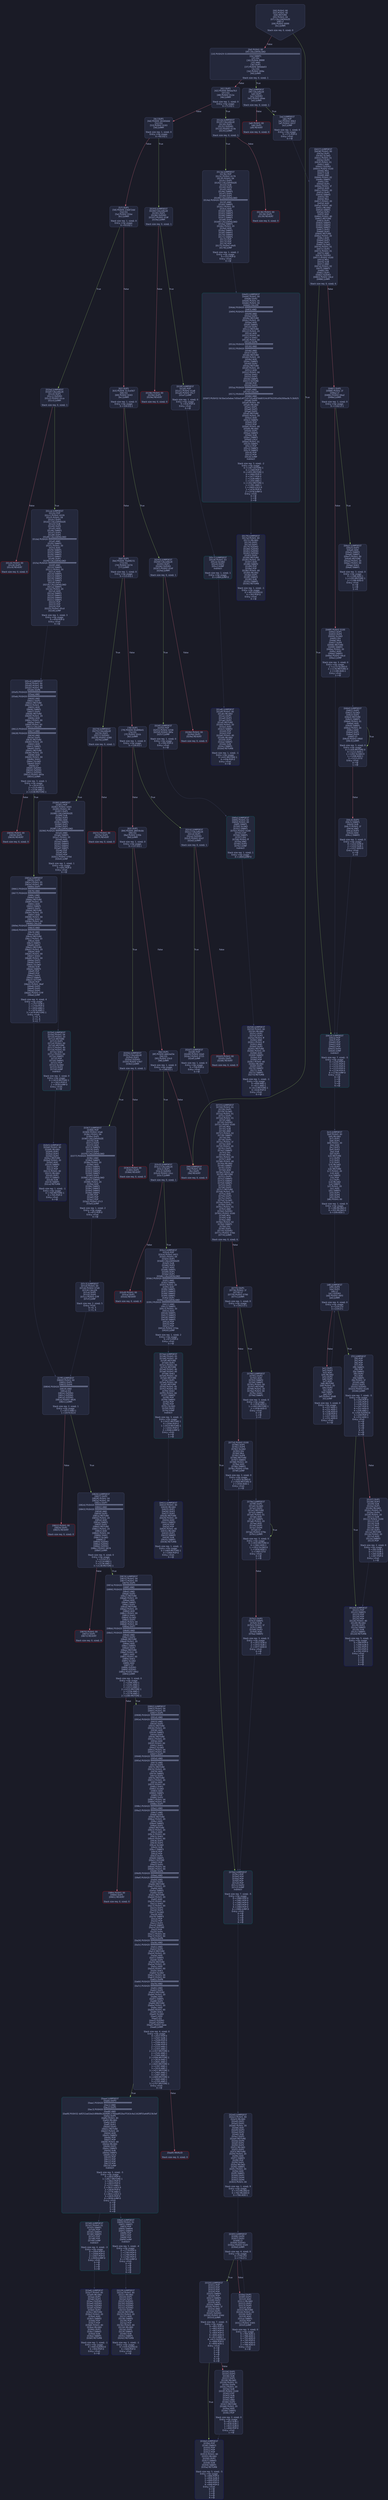digraph G {
    node [shape=box, style="filled, rounded", color="#565f89", fontcolor="#c0caf5", fontname="Helvetica", fillcolor="#24283b"];
    edge [color="#414868", fontcolor="#c0caf5", fontname="Helvetica"];
    bgcolor="#1a1b26";
    0 [ label = "[00] PUSH1 80
[02] PUSH1 40
[04] MSTORE
[05] PUSH1 04
[07] CALLDATASIZE
[08] LT
[09] PUSH2 0099
[0c] JUMPI

Stack size req: 0, sizeΔ: 0
" shape = invhouse]
    1 [ label = "[0d] PUSH1 00
[0f] CALLDATALOAD
[10] PUSH29 0100000000000000000000000000000000000000000000000000000000
[2e] SWAP1
[2f] DIV
[30] PUSH4 ffffffff
[35] AND
[36] DUP1
[37] PUSH4 06fdde03
[3c] EQ
[3d] PUSH2 009e
[40] JUMPI

Stack size req: 0, sizeΔ: 1
"]
    2 [ label = "[41] DUP1
[42] PUSH4 095ea7b3
[47] EQ
[48] PUSH2 012e
[4b] JUMPI

Stack size req: 1, sizeΔ: 0
Entry->Op usage:
	0->71:EQ:1
"]
    3 [ label = "[4c] DUP1
[4d] PUSH4 18160ddd
[52] EQ
[53] PUSH2 0193
[56] JUMPI

Stack size req: 1, sizeΔ: 0
Entry->Op usage:
	0->82:EQ:1
"]
    4 [ label = "[57] DUP1
[58] PUSH4 23b872dd
[5d] EQ
[5e] PUSH2 01be
[61] JUMPI

Stack size req: 1, sizeΔ: 0
Entry->Op usage:
	0->93:EQ:1
"]
    5 [ label = "[62] DUP1
[63] PUSH4 313ce567
[68] EQ
[69] PUSH2 0243
[6c] JUMPI

Stack size req: 1, sizeΔ: 0
Entry->Op usage:
	0->104:EQ:1
"]
    6 [ label = "[6d] DUP1
[6e] PUSH4 70a08231
[73] EQ
[74] PUSH2 0274
[77] JUMPI

Stack size req: 1, sizeΔ: 0
Entry->Op usage:
	0->115:EQ:1
"]
    7 [ label = "[78] DUP1
[79] PUSH4 95d89b41
[7e] EQ
[7f] PUSH2 02cb
[82] JUMPI

Stack size req: 1, sizeΔ: 0
Entry->Op usage:
	0->126:EQ:1
"]
    8 [ label = "[83] DUP1
[84] PUSH4 a9059cbb
[89] EQ
[8a] PUSH2 035b
[8d] JUMPI

Stack size req: 1, sizeΔ: 0
Entry->Op usage:
	0->137:EQ:1
"]
    9 [ label = "[8e] DUP1
[8f] PUSH4 dd62ed3e
[94] EQ
[95] PUSH2 03c0
[98] JUMPI

Stack size req: 1, sizeΔ: 0
Entry->Op usage:
	0->148:EQ:1
"]
    10 [ label = "[99] JUMPDEST
[9a] PUSH1 00
[9c] DUP1
[9d] REVERT

Stack size req: 0, sizeΔ: 0
" color = "red"]
    11 [ label = "[9e] JUMPDEST
[9f] CALLVALUE
[a0] DUP1
[a1] ISZERO
[a2] PUSH2 00aa
[a5] JUMPI

Stack size req: 0, sizeΔ: 1
"]
    12 [ label = "[a6] PUSH1 00
[a8] DUP1
[a9] REVERT

Stack size req: 0, sizeΔ: 0
" color = "red"]
    13 [ label = "[aa] JUMPDEST
[ab] POP
[ac] PUSH2 00b3
[af] PUSH2 0437
[b2] JUMP

Stack size req: 1, sizeΔ: 0
Entry->Op usage:
	0->171:POP:0
Entry->Exit:
	0->😵
"]
    14 [ label = "[b3] JUMPDEST
[b4] PUSH1 40
[b6] MLOAD
[b7] DUP1
[b8] DUP1
[b9] PUSH1 20
[bb] ADD
[bc] DUP3
[bd] DUP2
[be] SUB
[bf] DUP3
[c0] MSTORE
[c1] DUP4
[c2] DUP2
[c3] DUP2
[c4] MLOAD
[c5] DUP2
[c6] MSTORE
[c7] PUSH1 20
[c9] ADD
[ca] SWAP2
[cb] POP
[cc] DUP1
[cd] MLOAD
[ce] SWAP1
[cf] PUSH1 20
[d1] ADD
[d2] SWAP1
[d3] DUP1
[d4] DUP4
[d5] DUP4
[d6] PUSH1 00

Stack size req: 1, sizeΔ: 9
Entry->Op usage:
	0->196:MLOAD:0
	0->205:MLOAD:0
	0->209:ADD:1
"]
    15 [ label = "[d8] JUMPDEST
[d9] DUP4
[da] DUP2
[db] LT
[dc] ISZERO
[dd] PUSH2 00f3
[e0] JUMPI

Stack size req: 4, sizeΔ: 0
Entry->Op usage:
	0->219:LT:0
	3->219:LT:1
"]
    16 [ label = "[e1] DUP1
[e2] DUP3
[e3] ADD
[e4] MLOAD
[e5] DUP2
[e6] DUP5
[e7] ADD
[e8] MSTORE
[e9] PUSH1 20
[eb] DUP2
[ec] ADD
[ed] SWAP1
[ee] POP
[ef] PUSH2 00d8
[f2] JUMP

Stack size req: 3, sizeΔ: 0
Entry->Op usage:
	0->227:ADD:1
	0->231:ADD:1
	0->236:ADD:0
	0->238:POP:0
	1->227:ADD:0
	2->231:ADD:0
Entry->Exit:
	0->😵
"]
    17 [ label = "[f3] JUMPDEST
[f4] POP
[f5] POP
[f6] POP
[f7] POP
[f8] SWAP1
[f9] POP
[fa] SWAP1
[fb] DUP2
[fc] ADD
[fd] SWAP1
[fe] PUSH1 1f
[0100] AND
[0101] DUP1
[0102] ISZERO
[0103] PUSH2 0120
[0106] JUMPI

Stack size req: 7, sizeΔ: -5
Entry->Op usage:
	0->244:POP:0
	1->245:POP:0
	2->246:POP:0
	3->247:POP:0
	4->252:ADD:0
	4->256:AND:1
	4->258:ISZERO:0
	5->249:POP:0
	6->252:ADD:1
Entry->Exit:
	0->😵
	1->😵
	2->😵
	3->😵
	4->0
	5->😵
	6->😵
"]
    18 [ label = "[0107] DUP1
[0108] DUP3
[0109] SUB
[010a] DUP1
[010b] MLOAD
[010c] PUSH1 01
[010e] DUP4
[010f] PUSH1 20
[0111] SUB
[0112] PUSH2 0100
[0115] EXP
[0116] SUB
[0117] NOT
[0118] AND
[0119] DUP2
[011a] MSTORE
[011b] PUSH1 20
[011d] ADD
[011e] SWAP2
[011f] POP

Stack size req: 2, sizeΔ: 0
Entry->Op usage:
	0->265:SUB:1
	0->273:SUB:1
	1->265:SUB:0
	1->287:POP:0
Entry->Exit:
	1->😵
"]
    19 [ label = "[0120] JUMPDEST
[0121] POP
[0122] SWAP3
[0123] POP
[0124] POP
[0125] POP
[0126] PUSH1 40
[0128] MLOAD
[0129] DUP1
[012a] SWAP2
[012b] SUB
[012c] SWAP1
[012d] RETURN

Stack size req: 5, sizeΔ: -5
Entry->Op usage:
	0->289:POP:0
	1->299:SUB:0
	2->292:POP:0
	3->293:POP:0
	4->291:POP:0
Entry->Exit:
	0->😵
	1->😵
	2->😵
	3->😵
	4->😵
" color = "darkblue"]
    20 [ label = "[012e] JUMPDEST
[012f] CALLVALUE
[0130] DUP1
[0131] ISZERO
[0132] PUSH2 013a
[0135] JUMPI

Stack size req: 0, sizeΔ: 1
"]
    21 [ label = "[0136] PUSH1 00
[0138] DUP1
[0139] REVERT

Stack size req: 0, sizeΔ: 0
" color = "red"]
    22 [ label = "[013a] JUMPDEST
[013b] POP
[013c] PUSH2 0179
[013f] PUSH1 04
[0141] DUP1
[0142] CALLDATASIZE
[0143] SUB
[0144] DUP2
[0145] ADD
[0146] SWAP1
[0147] DUP1
[0148] DUP1
[0149] CALLDATALOAD
[014a] PUSH20 ffffffffffffffffffffffffffffffffffffffff
[015f] AND
[0160] SWAP1
[0161] PUSH1 20
[0163] ADD
[0164] SWAP1
[0165] SWAP3
[0166] SWAP2
[0167] SWAP1
[0168] DUP1
[0169] CALLDATALOAD
[016a] SWAP1
[016b] PUSH1 20
[016d] ADD
[016e] SWAP1
[016f] SWAP3
[0170] SWAP2
[0171] SWAP1
[0172] POP
[0173] POP
[0174] POP
[0175] PUSH2 04d5
[0178] JUMP

Stack size req: 1, sizeΔ: 2
Entry->Op usage:
	0->315:POP:0
Entry->Exit:
	0->😵
"]
    23 [ label = "[0179] JUMPDEST
[017a] PUSH1 40
[017c] MLOAD
[017d] DUP1
[017e] DUP3
[017f] ISZERO
[0180] ISZERO
[0181] ISZERO
[0182] ISZERO
[0183] DUP2
[0184] MSTORE
[0185] PUSH1 20
[0187] ADD
[0188] SWAP2
[0189] POP
[018a] POP
[018b] PUSH1 40
[018d] MLOAD
[018e] DUP1
[018f] SWAP2
[0190] SUB
[0191] SWAP1
[0192] RETURN

Stack size req: 1, sizeΔ: -1
Entry->Op usage:
	0->383:ISZERO:0
	0->393:POP:0
Entry->Exit:
	0->😵
" color = "darkblue"]
    24 [ label = "[0193] JUMPDEST
[0194] CALLVALUE
[0195] DUP1
[0196] ISZERO
[0197] PUSH2 019f
[019a] JUMPI

Stack size req: 0, sizeΔ: 1
"]
    25 [ label = "[019b] PUSH1 00
[019d] DUP1
[019e] REVERT

Stack size req: 0, sizeΔ: 0
" color = "red"]
    26 [ label = "[019f] JUMPDEST
[01a0] POP
[01a1] PUSH2 01a8
[01a4] PUSH2 05c7
[01a7] JUMP

Stack size req: 1, sizeΔ: 0
Entry->Op usage:
	0->416:POP:0
Entry->Exit:
	0->😵
"]
    27 [ label = "[01a8] JUMPDEST
[01a9] PUSH1 40
[01ab] MLOAD
[01ac] DUP1
[01ad] DUP3
[01ae] DUP2
[01af] MSTORE
[01b0] PUSH1 20
[01b2] ADD
[01b3] SWAP2
[01b4] POP
[01b5] POP
[01b6] PUSH1 40
[01b8] MLOAD
[01b9] DUP1
[01ba] SWAP2
[01bb] SUB
[01bc] SWAP1
[01bd] RETURN

Stack size req: 1, sizeΔ: -1
Entry->Op usage:
	0->431:MSTORE:1
	0->436:POP:0
Entry->Exit:
	0->😵
" color = "darkblue"]
    28 [ label = "[01be] JUMPDEST
[01bf] CALLVALUE
[01c0] DUP1
[01c1] ISZERO
[01c2] PUSH2 01ca
[01c5] JUMPI

Stack size req: 0, sizeΔ: 1
"]
    29 [ label = "[01c6] PUSH1 00
[01c8] DUP1
[01c9] REVERT

Stack size req: 0, sizeΔ: 0
" color = "red"]
    30 [ label = "[01ca] JUMPDEST
[01cb] POP
[01cc] PUSH2 0229
[01cf] PUSH1 04
[01d1] DUP1
[01d2] CALLDATASIZE
[01d3] SUB
[01d4] DUP2
[01d5] ADD
[01d6] SWAP1
[01d7] DUP1
[01d8] DUP1
[01d9] CALLDATALOAD
[01da] PUSH20 ffffffffffffffffffffffffffffffffffffffff
[01ef] AND
[01f0] SWAP1
[01f1] PUSH1 20
[01f3] ADD
[01f4] SWAP1
[01f5] SWAP3
[01f6] SWAP2
[01f7] SWAP1
[01f8] DUP1
[01f9] CALLDATALOAD
[01fa] PUSH20 ffffffffffffffffffffffffffffffffffffffff
[020f] AND
[0210] SWAP1
[0211] PUSH1 20
[0213] ADD
[0214] SWAP1
[0215] SWAP3
[0216] SWAP2
[0217] SWAP1
[0218] DUP1
[0219] CALLDATALOAD
[021a] SWAP1
[021b] PUSH1 20
[021d] ADD
[021e] SWAP1
[021f] SWAP3
[0220] SWAP2
[0221] SWAP1
[0222] POP
[0223] POP
[0224] POP
[0225] PUSH2 05cd
[0228] JUMP

Stack size req: 1, sizeΔ: 3
Entry->Op usage:
	0->459:POP:0
Entry->Exit:
	0->😵
"]
    31 [ label = "[0229] JUMPDEST
[022a] PUSH1 40
[022c] MLOAD
[022d] DUP1
[022e] DUP3
[022f] ISZERO
[0230] ISZERO
[0231] ISZERO
[0232] ISZERO
[0233] DUP2
[0234] MSTORE
[0235] PUSH1 20
[0237] ADD
[0238] SWAP2
[0239] POP
[023a] POP
[023b] PUSH1 40
[023d] MLOAD
[023e] DUP1
[023f] SWAP2
[0240] SUB
[0241] SWAP1
[0242] RETURN

Stack size req: 1, sizeΔ: -1
Entry->Op usage:
	0->559:ISZERO:0
	0->569:POP:0
Entry->Exit:
	0->😵
" color = "darkblue"]
    32 [ label = "[0243] JUMPDEST
[0244] CALLVALUE
[0245] DUP1
[0246] ISZERO
[0247] PUSH2 024f
[024a] JUMPI

Stack size req: 0, sizeΔ: 1
"]
    33 [ label = "[024b] PUSH1 00
[024d] DUP1
[024e] REVERT

Stack size req: 0, sizeΔ: 0
" color = "red"]
    34 [ label = "[024f] JUMPDEST
[0250] POP
[0251] PUSH2 0258
[0254] PUSH2 06fa
[0257] JUMP

Stack size req: 1, sizeΔ: 0
Entry->Op usage:
	0->592:POP:0
Entry->Exit:
	0->😵
"]
    35 [ label = "[0258] JUMPDEST
[0259] PUSH1 40
[025b] MLOAD
[025c] DUP1
[025d] DUP3
[025e] PUSH1 ff
[0260] AND
[0261] PUSH1 ff
[0263] AND
[0264] DUP2
[0265] MSTORE
[0266] PUSH1 20
[0268] ADD
[0269] SWAP2
[026a] POP
[026b] POP
[026c] PUSH1 40
[026e] MLOAD
[026f] DUP1
[0270] SWAP2
[0271] SUB
[0272] SWAP1
[0273] RETURN

Stack size req: 1, sizeΔ: -1
Entry->Op usage:
	0->608:AND:1
	0->611:AND:1
	0->613:MSTORE:1
	0->618:POP:0
Entry->Exit:
	0->😵
" color = "darkblue"]
    36 [ label = "[0274] JUMPDEST
[0275] CALLVALUE
[0276] DUP1
[0277] ISZERO
[0278] PUSH2 0280
[027b] JUMPI

Stack size req: 0, sizeΔ: 1
"]
    37 [ label = "[027c] PUSH1 00
[027e] DUP1
[027f] REVERT

Stack size req: 0, sizeΔ: 0
" color = "red"]
    38 [ label = "[0280] JUMPDEST
[0281] POP
[0282] PUSH2 02b5
[0285] PUSH1 04
[0287] DUP1
[0288] CALLDATASIZE
[0289] SUB
[028a] DUP2
[028b] ADD
[028c] SWAP1
[028d] DUP1
[028e] DUP1
[028f] CALLDATALOAD
[0290] PUSH20 ffffffffffffffffffffffffffffffffffffffff
[02a5] AND
[02a6] SWAP1
[02a7] PUSH1 20
[02a9] ADD
[02aa] SWAP1
[02ab] SWAP3
[02ac] SWAP2
[02ad] SWAP1
[02ae] POP
[02af] POP
[02b0] POP
[02b1] PUSH2 070d
[02b4] JUMP

Stack size req: 1, sizeΔ: 1
Entry->Op usage:
	0->641:POP:0
Entry->Exit:
	0->😵
"]
    39 [ label = "[02b5] JUMPDEST
[02b6] PUSH1 40
[02b8] MLOAD
[02b9] DUP1
[02ba] DUP3
[02bb] DUP2
[02bc] MSTORE
[02bd] PUSH1 20
[02bf] ADD
[02c0] SWAP2
[02c1] POP
[02c2] POP
[02c3] PUSH1 40
[02c5] MLOAD
[02c6] DUP1
[02c7] SWAP2
[02c8] SUB
[02c9] SWAP1
[02ca] RETURN

Stack size req: 1, sizeΔ: -1
Entry->Op usage:
	0->700:MSTORE:1
	0->705:POP:0
Entry->Exit:
	0->😵
" color = "darkblue"]
    40 [ label = "[02cb] JUMPDEST
[02cc] CALLVALUE
[02cd] DUP1
[02ce] ISZERO
[02cf] PUSH2 02d7
[02d2] JUMPI

Stack size req: 0, sizeΔ: 1
"]
    41 [ label = "[02d3] PUSH1 00
[02d5] DUP1
[02d6] REVERT

Stack size req: 0, sizeΔ: 0
" color = "red"]
    42 [ label = "[02d7] JUMPDEST
[02d8] POP
[02d9] PUSH2 02e0
[02dc] PUSH2 0725
[02df] JUMP

Stack size req: 1, sizeΔ: 0
Entry->Op usage:
	0->728:POP:0
Entry->Exit:
	0->😵
"]
    43 [ label = "[02e0] JUMPDEST
[02e1] PUSH1 40
[02e3] MLOAD
[02e4] DUP1
[02e5] DUP1
[02e6] PUSH1 20
[02e8] ADD
[02e9] DUP3
[02ea] DUP2
[02eb] SUB
[02ec] DUP3
[02ed] MSTORE
[02ee] DUP4
[02ef] DUP2
[02f0] DUP2
[02f1] MLOAD
[02f2] DUP2
[02f3] MSTORE
[02f4] PUSH1 20
[02f6] ADD
[02f7] SWAP2
[02f8] POP
[02f9] DUP1
[02fa] MLOAD
[02fb] SWAP1
[02fc] PUSH1 20
[02fe] ADD
[02ff] SWAP1
[0300] DUP1
[0301] DUP4
[0302] DUP4
[0303] PUSH1 00

Stack size req: 1, sizeΔ: 9
Entry->Op usage:
	0->753:MLOAD:0
	0->762:MLOAD:0
	0->766:ADD:1
"]
    44 [ label = "[0305] JUMPDEST
[0306] DUP4
[0307] DUP2
[0308] LT
[0309] ISZERO
[030a] PUSH2 0320
[030d] JUMPI

Stack size req: 4, sizeΔ: 0
Entry->Op usage:
	0->776:LT:0
	3->776:LT:1
"]
    45 [ label = "[030e] DUP1
[030f] DUP3
[0310] ADD
[0311] MLOAD
[0312] DUP2
[0313] DUP5
[0314] ADD
[0315] MSTORE
[0316] PUSH1 20
[0318] DUP2
[0319] ADD
[031a] SWAP1
[031b] POP
[031c] PUSH2 0305
[031f] JUMP

Stack size req: 3, sizeΔ: 0
Entry->Op usage:
	0->784:ADD:1
	0->788:ADD:1
	0->793:ADD:0
	0->795:POP:0
	1->784:ADD:0
	2->788:ADD:0
Entry->Exit:
	0->😵
"]
    46 [ label = "[0320] JUMPDEST
[0321] POP
[0322] POP
[0323] POP
[0324] POP
[0325] SWAP1
[0326] POP
[0327] SWAP1
[0328] DUP2
[0329] ADD
[032a] SWAP1
[032b] PUSH1 1f
[032d] AND
[032e] DUP1
[032f] ISZERO
[0330] PUSH2 034d
[0333] JUMPI

Stack size req: 7, sizeΔ: -5
Entry->Op usage:
	0->801:POP:0
	1->802:POP:0
	2->803:POP:0
	3->804:POP:0
	4->809:ADD:0
	4->813:AND:1
	4->815:ISZERO:0
	5->806:POP:0
	6->809:ADD:1
Entry->Exit:
	0->😵
	1->😵
	2->😵
	3->😵
	4->0
	5->😵
	6->😵
"]
    47 [ label = "[0334] DUP1
[0335] DUP3
[0336] SUB
[0337] DUP1
[0338] MLOAD
[0339] PUSH1 01
[033b] DUP4
[033c] PUSH1 20
[033e] SUB
[033f] PUSH2 0100
[0342] EXP
[0343] SUB
[0344] NOT
[0345] AND
[0346] DUP2
[0347] MSTORE
[0348] PUSH1 20
[034a] ADD
[034b] SWAP2
[034c] POP

Stack size req: 2, sizeΔ: 0
Entry->Op usage:
	0->822:SUB:1
	0->830:SUB:1
	1->822:SUB:0
	1->844:POP:0
Entry->Exit:
	1->😵
"]
    48 [ label = "[034d] JUMPDEST
[034e] POP
[034f] SWAP3
[0350] POP
[0351] POP
[0352] POP
[0353] PUSH1 40
[0355] MLOAD
[0356] DUP1
[0357] SWAP2
[0358] SUB
[0359] SWAP1
[035a] RETURN

Stack size req: 5, sizeΔ: -5
Entry->Op usage:
	0->846:POP:0
	1->856:SUB:0
	2->849:POP:0
	3->850:POP:0
	4->848:POP:0
Entry->Exit:
	0->😵
	1->😵
	2->😵
	3->😵
	4->😵
" color = "darkblue"]
    49 [ label = "[035b] JUMPDEST
[035c] CALLVALUE
[035d] DUP1
[035e] ISZERO
[035f] PUSH2 0367
[0362] JUMPI

Stack size req: 0, sizeΔ: 1
"]
    50 [ label = "[0363] PUSH1 00
[0365] DUP1
[0366] REVERT

Stack size req: 0, sizeΔ: 0
" color = "red"]
    51 [ label = "[0367] JUMPDEST
[0368] POP
[0369] PUSH2 03a6
[036c] PUSH1 04
[036e] DUP1
[036f] CALLDATASIZE
[0370] SUB
[0371] DUP2
[0372] ADD
[0373] SWAP1
[0374] DUP1
[0375] DUP1
[0376] CALLDATALOAD
[0377] PUSH20 ffffffffffffffffffffffffffffffffffffffff
[038c] AND
[038d] SWAP1
[038e] PUSH1 20
[0390] ADD
[0391] SWAP1
[0392] SWAP3
[0393] SWAP2
[0394] SWAP1
[0395] DUP1
[0396] CALLDATALOAD
[0397] SWAP1
[0398] PUSH1 20
[039a] ADD
[039b] SWAP1
[039c] SWAP3
[039d] SWAP2
[039e] SWAP1
[039f] POP
[03a0] POP
[03a1] POP
[03a2] PUSH2 07c3
[03a5] JUMP

Stack size req: 1, sizeΔ: 2
Entry->Op usage:
	0->872:POP:0
Entry->Exit:
	0->😵
"]
    52 [ label = "[03a6] JUMPDEST
[03a7] PUSH1 40
[03a9] MLOAD
[03aa] DUP1
[03ab] DUP3
[03ac] ISZERO
[03ad] ISZERO
[03ae] ISZERO
[03af] ISZERO
[03b0] DUP2
[03b1] MSTORE
[03b2] PUSH1 20
[03b4] ADD
[03b5] SWAP2
[03b6] POP
[03b7] POP
[03b8] PUSH1 40
[03ba] MLOAD
[03bb] DUP1
[03bc] SWAP2
[03bd] SUB
[03be] SWAP1
[03bf] RETURN

Stack size req: 1, sizeΔ: -1
Entry->Op usage:
	0->940:ISZERO:0
	0->950:POP:0
Entry->Exit:
	0->😵
" color = "darkblue"]
    53 [ label = "[03c0] JUMPDEST
[03c1] CALLVALUE
[03c2] DUP1
[03c3] ISZERO
[03c4] PUSH2 03cc
[03c7] JUMPI

Stack size req: 0, sizeΔ: 1
"]
    54 [ label = "[03c8] PUSH1 00
[03ca] DUP1
[03cb] REVERT

Stack size req: 0, sizeΔ: 0
" color = "red"]
    55 [ label = "[03cc] JUMPDEST
[03cd] POP
[03ce] PUSH2 0421
[03d1] PUSH1 04
[03d3] DUP1
[03d4] CALLDATASIZE
[03d5] SUB
[03d6] DUP2
[03d7] ADD
[03d8] SWAP1
[03d9] DUP1
[03da] DUP1
[03db] CALLDATALOAD
[03dc] PUSH20 ffffffffffffffffffffffffffffffffffffffff
[03f1] AND
[03f2] SWAP1
[03f3] PUSH1 20
[03f5] ADD
[03f6] SWAP1
[03f7] SWAP3
[03f8] SWAP2
[03f9] SWAP1
[03fa] DUP1
[03fb] CALLDATALOAD
[03fc] PUSH20 ffffffffffffffffffffffffffffffffffffffff
[0411] AND
[0412] SWAP1
[0413] PUSH1 20
[0415] ADD
[0416] SWAP1
[0417] SWAP3
[0418] SWAP2
[0419] SWAP1
[041a] POP
[041b] POP
[041c] POP
[041d] PUSH2 07da
[0420] JUMP

Stack size req: 1, sizeΔ: 2
Entry->Op usage:
	0->973:POP:0
Entry->Exit:
	0->😵
"]
    56 [ label = "[0421] JUMPDEST
[0422] PUSH1 40
[0424] MLOAD
[0425] DUP1
[0426] DUP3
[0427] DUP2
[0428] MSTORE
[0429] PUSH1 20
[042b] ADD
[042c] SWAP2
[042d] POP
[042e] POP
[042f] PUSH1 40
[0431] MLOAD
[0432] DUP1
[0433] SWAP2
[0434] SUB
[0435] SWAP1
[0436] RETURN

Stack size req: 1, sizeΔ: -1
Entry->Op usage:
	0->1064:MSTORE:1
	0->1069:POP:0
Entry->Exit:
	0->😵
" color = "darkblue"]
    57 [ label = "[0437] JUMPDEST
[0438] PUSH1 00
[043a] DUP1
[043b] SLOAD
[043c] PUSH1 01
[043e] DUP2
[043f] PUSH1 01
[0441] AND
[0442] ISZERO
[0443] PUSH2 0100
[0446] MUL
[0447] SUB
[0448] AND
[0449] PUSH1 02
[044b] SWAP1
[044c] DIV
[044d] DUP1
[044e] PUSH1 1f
[0450] ADD
[0451] PUSH1 20
[0453] DUP1
[0454] SWAP2
[0455] DIV
[0456] MUL
[0457] PUSH1 20
[0459] ADD
[045a] PUSH1 40
[045c] MLOAD
[045d] SWAP1
[045e] DUP2
[045f] ADD
[0460] PUSH1 40
[0462] MSTORE
[0463] DUP1
[0464] SWAP3
[0465] SWAP2
[0466] SWAP1
[0467] DUP2
[0468] DUP2
[0469] MSTORE
[046a] PUSH1 20
[046c] ADD
[046d] DUP3
[046e] DUP1
[046f] SLOAD
[0470] PUSH1 01
[0472] DUP2
[0473] PUSH1 01
[0475] AND
[0476] ISZERO
[0477] PUSH2 0100
[047a] MUL
[047b] SUB
[047c] AND
[047d] PUSH1 02
[047f] SWAP1
[0480] DIV
[0481] DUP1
[0482] ISZERO
[0483] PUSH2 04cd
[0486] JUMPI

Stack size req: 0, sizeΔ: 6
"]
    58 [ label = "[0487] DUP1
[0488] PUSH1 1f
[048a] LT
[048b] PUSH2 04a2
[048e] JUMPI

Stack size req: 1, sizeΔ: 0
Entry->Op usage:
	0->1162:LT:1
"]
    59 [ label = "[048f] PUSH2 0100
[0492] DUP1
[0493] DUP4
[0494] SLOAD
[0495] DIV
[0496] MUL
[0497] DUP4
[0498] MSTORE
[0499] SWAP2
[049a] PUSH1 20
[049c] ADD
[049d] SWAP2
[049e] PUSH2 04cd
[04a1] JUMP

Stack size req: 3, sizeΔ: 0
Entry->Op usage:
	1->1172:SLOAD:0
	2->1176:MSTORE:0
	2->1180:ADD:1
Entry->Exit:
	2->😵
"]
    60 [ label = "[04a2] JUMPDEST
[04a3] DUP3
[04a4] ADD
[04a5] SWAP2
[04a6] SWAP1
[04a7] PUSH1 00
[04a9] MSTORE
[04aa] PUSH1 20
[04ac] PUSH1 00
[04ae] SHA3
[04af] SWAP1

Stack size req: 3, sizeΔ: 0
Entry->Op usage:
	0->1188:ADD:1
	1->1193:MSTORE:1
	2->1188:ADD:0
Entry->Exit:
	0->😵
	1->😵
	2->0
"]
    61 [ label = "[04b0] JUMPDEST
[04b1] DUP2
[04b2] SLOAD
[04b3] DUP2
[04b4] MSTORE
[04b5] SWAP1
[04b6] PUSH1 01
[04b8] ADD
[04b9] SWAP1
[04ba] PUSH1 20
[04bc] ADD
[04bd] DUP1
[04be] DUP4
[04bf] GT
[04c0] PUSH2 04b0
[04c3] JUMPI

Stack size req: 3, sizeΔ: 0
Entry->Op usage:
	0->1204:MSTORE:0
	0->1212:ADD:1
	1->1202:SLOAD:0
	1->1208:ADD:1
	2->1215:GT:0
Entry->Exit:
	0->😵
	1->😵
"]
    62 [ label = "[04c4] DUP3
[04c5] SWAP1
[04c6] SUB
[04c7] PUSH1 1f
[04c9] AND
[04ca] DUP3
[04cb] ADD
[04cc] SWAP2

Stack size req: 3, sizeΔ: 0
Entry->Op usage:
	0->1222:SUB:0
	2->1222:SUB:1
	2->1227:ADD:0
Entry->Exit:
	0->😵
	2->0
"]
    63 [ label = "[04cd] JUMPDEST
[04ce] POP
[04cf] POP
[04d0] POP
[04d1] POP
[04d2] POP
[04d3] DUP2
[04d4] JUMP
Indirect!

Stack size req: 7, sizeΔ: -5
Entry->Op usage:
	0->1230:POP:0
	1->1231:POP:0
	2->1232:POP:0
	3->1233:POP:0
	4->1234:POP:0
	6->1236:JUMP:0
Entry->Exit:
	0->😵
	1->😵
	2->😵
	3->😵
	4->😵
" color = "teal"]
    64 [ label = "[04d5] JUMPDEST
[04d6] PUSH1 00
[04d8] DUP2
[04d9] PUSH1 05
[04db] PUSH1 00
[04dd] CALLER
[04de] PUSH20 ffffffffffffffffffffffffffffffffffffffff
[04f3] AND
[04f4] PUSH20 ffffffffffffffffffffffffffffffffffffffff
[0509] AND
[050a] DUP2
[050b] MSTORE
[050c] PUSH1 20
[050e] ADD
[050f] SWAP1
[0510] DUP2
[0511] MSTORE
[0512] PUSH1 20
[0514] ADD
[0515] PUSH1 00
[0517] SHA3
[0518] PUSH1 00
[051a] DUP6
[051b] PUSH20 ffffffffffffffffffffffffffffffffffffffff
[0530] AND
[0531] PUSH20 ffffffffffffffffffffffffffffffffffffffff
[0546] AND
[0547] DUP2
[0548] MSTORE
[0549] PUSH1 20
[054b] ADD
[054c] SWAP1
[054d] DUP2
[054e] MSTORE
[054f] PUSH1 20
[0551] ADD
[0552] PUSH1 00
[0554] SHA3
[0555] DUP2
[0556] SWAP1
[0557] SSTORE
[0558] POP
[0559] DUP3
[055a] PUSH20 ffffffffffffffffffffffffffffffffffffffff
[056f] AND
[0570] CALLER
[0571] PUSH20 ffffffffffffffffffffffffffffffffffffffff
[0586] AND
[0587] PUSH32 8c5be1e5ebec7d5bd14f71427d1e84f3dd0314c0f7b2291e5b200ac8c7c3b925
[05a8] DUP5
[05a9] PUSH1 40
[05ab] MLOAD
[05ac] DUP1
[05ad] DUP3
[05ae] DUP2
[05af] MSTORE
[05b0] PUSH1 20
[05b2] ADD
[05b3] SWAP2
[05b4] POP
[05b5] POP
[05b6] PUSH1 40
[05b8] MLOAD
[05b9] DUP1
[05ba] SWAP2
[05bb] SUB
[05bc] SWAP1
[05bd] LOG3
[05be] PUSH1 01
[05c0] SWAP1
[05c1] POP
[05c2] SWAP3
[05c3] SWAP2
[05c4] POP
[05c5] POP
[05c6] JUMP
Indirect!

Stack size req: 3, sizeΔ: -2
Entry->Op usage:
	0->1367:SSTORE:1
	0->1368:POP:0
	0->1455:MSTORE:1
	0->1460:POP:0
	0->1477:POP:0
	1->1328:AND:1
	1->1350:AND:1
	1->1352:MSTORE:1
	1->1391:AND:1
	1->1469:LOG3:4
	1->1476:POP:0
	2->1478:JUMP:0
Entry->Exit:
	0->😵
	1->😵
	2->😵
" color = "teal"]
    65 [ label = "[05c7] JUMPDEST
[05c8] PUSH1 03
[05ca] SLOAD
[05cb] DUP2
[05cc] JUMP
Indirect!

Stack size req: 1, sizeΔ: 1
Entry->Op usage:
	0->1484:JUMP:0
" color = "teal"]
    66 [ label = "[05cd] JUMPDEST
[05ce] PUSH1 00
[05d0] PUSH1 05
[05d2] PUSH1 00
[05d4] DUP6
[05d5] PUSH20 ffffffffffffffffffffffffffffffffffffffff
[05ea] AND
[05eb] PUSH20 ffffffffffffffffffffffffffffffffffffffff
[0600] AND
[0601] DUP2
[0602] MSTORE
[0603] PUSH1 20
[0605] ADD
[0606] SWAP1
[0607] DUP2
[0608] MSTORE
[0609] PUSH1 20
[060b] ADD
[060c] PUSH1 00
[060e] SHA3
[060f] PUSH1 00
[0611] CALLER
[0612] PUSH20 ffffffffffffffffffffffffffffffffffffffff
[0627] AND
[0628] PUSH20 ffffffffffffffffffffffffffffffffffffffff
[063d] AND
[063e] DUP2
[063f] MSTORE
[0640] PUSH1 20
[0642] ADD
[0643] SWAP1
[0644] DUP2
[0645] MSTORE
[0646] PUSH1 20
[0648] ADD
[0649] PUSH1 00
[064b] SHA3
[064c] SLOAD
[064d] DUP3
[064e] GT
[064f] ISZERO
[0650] ISZERO
[0651] ISZERO
[0652] PUSH2 065a
[0655] JUMPI

Stack size req: 3, sizeΔ: 1
Entry->Op usage:
	0->1614:GT:0
	2->1514:AND:1
	2->1536:AND:1
	2->1538:MSTORE:1
"]
    67 [ label = "[0656] PUSH1 00
[0658] DUP1
[0659] REVERT

Stack size req: 0, sizeΔ: 0
" color = "red"]
    68 [ label = "[065a] JUMPDEST
[065b] DUP2
[065c] PUSH1 05
[065e] PUSH1 00
[0660] DUP7
[0661] PUSH20 ffffffffffffffffffffffffffffffffffffffff
[0676] AND
[0677] PUSH20 ffffffffffffffffffffffffffffffffffffffff
[068c] AND
[068d] DUP2
[068e] MSTORE
[068f] PUSH1 20
[0691] ADD
[0692] SWAP1
[0693] DUP2
[0694] MSTORE
[0695] PUSH1 20
[0697] ADD
[0698] PUSH1 00
[069a] SHA3
[069b] PUSH1 00
[069d] CALLER
[069e] PUSH20 ffffffffffffffffffffffffffffffffffffffff
[06b3] AND
[06b4] PUSH20 ffffffffffffffffffffffffffffffffffffffff
[06c9] AND
[06ca] DUP2
[06cb] MSTORE
[06cc] PUSH1 20
[06ce] ADD
[06cf] SWAP1
[06d0] DUP2
[06d1] MSTORE
[06d2] PUSH1 20
[06d4] ADD
[06d5] PUSH1 00
[06d7] SHA3
[06d8] PUSH1 00
[06da] DUP3
[06db] DUP3
[06dc] SLOAD
[06dd] SUB
[06de] SWAP3
[06df] POP
[06e0] POP
[06e1] DUP2
[06e2] SWAP1
[06e3] SSTORE
[06e4] POP
[06e5] PUSH2 06ef
[06e8] DUP5
[06e9] DUP5
[06ea] DUP5
[06eb] PUSH2 07ff
[06ee] JUMP

Stack size req: 4, sizeΔ: 4
Entry->Op usage:
	1->1757:SUB:1
	1->1759:POP:0
	3->1654:AND:1
	3->1676:AND:1
	3->1678:MSTORE:1
Entry->Exit:
	1->0, 5
	2->1, 6
	3->2, 7
"]
    69 [ label = "[06ef] JUMPDEST
[06f0] PUSH1 01
[06f2] SWAP1
[06f3] POP
[06f4] SWAP4
[06f5] SWAP3
[06f6] POP
[06f7] POP
[06f8] POP
[06f9] JUMP
Indirect!

Stack size req: 5, sizeΔ: -4
Entry->Op usage:
	0->1779:POP:0
	1->1783:POP:0
	2->1784:POP:0
	3->1782:POP:0
	4->1785:JUMP:0
Entry->Exit:
	0->😵
	1->😵
	2->😵
	3->😵
	4->😵
" color = "teal"]
    70 [ label = "[06fa] JUMPDEST
[06fb] PUSH1 02
[06fd] PUSH1 00
[06ff] SWAP1
[0700] SLOAD
[0701] SWAP1
[0702] PUSH2 0100
[0705] EXP
[0706] SWAP1
[0707] DIV
[0708] PUSH1 ff
[070a] AND
[070b] DUP2
[070c] JUMP
Indirect!

Stack size req: 1, sizeΔ: 1
Entry->Op usage:
	0->1804:JUMP:0
" color = "teal"]
    71 [ label = "[070d] JUMPDEST
[070e] PUSH1 04
[0710] PUSH1 20
[0712] MSTORE
[0713] DUP1
[0714] PUSH1 00
[0716] MSTORE
[0717] PUSH1 40
[0719] PUSH1 00
[071b] SHA3
[071c] PUSH1 00
[071e] SWAP2
[071f] POP
[0720] SWAP1
[0721] POP
[0722] SLOAD
[0723] DUP2
[0724] JUMP
Indirect!

Stack size req: 2, sizeΔ: 0
Entry->Op usage:
	0->1814:MSTORE:1
	0->1823:POP:0
	1->1828:JUMP:0
Entry->Exit:
	0->😵
" color = "teal"]
    72 [ label = "[0725] JUMPDEST
[0726] PUSH1 01
[0728] DUP1
[0729] SLOAD
[072a] PUSH1 01
[072c] DUP2
[072d] PUSH1 01
[072f] AND
[0730] ISZERO
[0731] PUSH2 0100
[0734] MUL
[0735] SUB
[0736] AND
[0737] PUSH1 02
[0739] SWAP1
[073a] DIV
[073b] DUP1
[073c] PUSH1 1f
[073e] ADD
[073f] PUSH1 20
[0741] DUP1
[0742] SWAP2
[0743] DIV
[0744] MUL
[0745] PUSH1 20
[0747] ADD
[0748] PUSH1 40
[074a] MLOAD
[074b] SWAP1
[074c] DUP2
[074d] ADD
[074e] PUSH1 40
[0750] MSTORE
[0751] DUP1
[0752] SWAP3
[0753] SWAP2
[0754] SWAP1
[0755] DUP2
[0756] DUP2
[0757] MSTORE
[0758] PUSH1 20
[075a] ADD
[075b] DUP3
[075c] DUP1
[075d] SLOAD
[075e] PUSH1 01
[0760] DUP2
[0761] PUSH1 01
[0763] AND
[0764] ISZERO
[0765] PUSH2 0100
[0768] MUL
[0769] SUB
[076a] AND
[076b] PUSH1 02
[076d] SWAP1
[076e] DIV
[076f] DUP1
[0770] ISZERO
[0771] PUSH2 07bb
[0774] JUMPI

Stack size req: 0, sizeΔ: 6
"]
    73 [ label = "[0775] DUP1
[0776] PUSH1 1f
[0778] LT
[0779] PUSH2 0790
[077c] JUMPI

Stack size req: 1, sizeΔ: 0
Entry->Op usage:
	0->1912:LT:1
"]
    74 [ label = "[077d] PUSH2 0100
[0780] DUP1
[0781] DUP4
[0782] SLOAD
[0783] DIV
[0784] MUL
[0785] DUP4
[0786] MSTORE
[0787] SWAP2
[0788] PUSH1 20
[078a] ADD
[078b] SWAP2
[078c] PUSH2 07bb
[078f] JUMP

Stack size req: 3, sizeΔ: 0
Entry->Op usage:
	1->1922:SLOAD:0
	2->1926:MSTORE:0
	2->1930:ADD:1
Entry->Exit:
	2->😵
"]
    75 [ label = "[0790] JUMPDEST
[0791] DUP3
[0792] ADD
[0793] SWAP2
[0794] SWAP1
[0795] PUSH1 00
[0797] MSTORE
[0798] PUSH1 20
[079a] PUSH1 00
[079c] SHA3
[079d] SWAP1

Stack size req: 3, sizeΔ: 0
Entry->Op usage:
	0->1938:ADD:1
	1->1943:MSTORE:1
	2->1938:ADD:0
Entry->Exit:
	0->😵
	1->😵
	2->0
"]
    76 [ label = "[079e] JUMPDEST
[079f] DUP2
[07a0] SLOAD
[07a1] DUP2
[07a2] MSTORE
[07a3] SWAP1
[07a4] PUSH1 01
[07a6] ADD
[07a7] SWAP1
[07a8] PUSH1 20
[07aa] ADD
[07ab] DUP1
[07ac] DUP4
[07ad] GT
[07ae] PUSH2 079e
[07b1] JUMPI

Stack size req: 3, sizeΔ: 0
Entry->Op usage:
	0->1954:MSTORE:0
	0->1962:ADD:1
	1->1952:SLOAD:0
	1->1958:ADD:1
	2->1965:GT:0
Entry->Exit:
	0->😵
	1->😵
"]
    77 [ label = "[07b2] DUP3
[07b3] SWAP1
[07b4] SUB
[07b5] PUSH1 1f
[07b7] AND
[07b8] DUP3
[07b9] ADD
[07ba] SWAP2

Stack size req: 3, sizeΔ: 0
Entry->Op usage:
	0->1972:SUB:0
	2->1972:SUB:1
	2->1977:ADD:0
Entry->Exit:
	0->😵
	2->0
"]
    78 [ label = "[07bb] JUMPDEST
[07bc] POP
[07bd] POP
[07be] POP
[07bf] POP
[07c0] POP
[07c1] DUP2
[07c2] JUMP
Indirect!

Stack size req: 7, sizeΔ: -5
Entry->Op usage:
	0->1980:POP:0
	1->1981:POP:0
	2->1982:POP:0
	3->1983:POP:0
	4->1984:POP:0
	6->1986:JUMP:0
Entry->Exit:
	0->😵
	1->😵
	2->😵
	3->😵
	4->😵
" color = "teal"]
    79 [ label = "[07c3] JUMPDEST
[07c4] PUSH1 00
[07c6] PUSH2 07d0
[07c9] CALLER
[07ca] DUP5
[07cb] DUP5
[07cc] PUSH2 07ff
[07cf] JUMP

Stack size req: 2, sizeΔ: 5
Entry->Exit:
	0->0, 5
	1->1, 6
"]
    80 [ label = "[07d0] JUMPDEST
[07d1] PUSH1 01
[07d3] SWAP1
[07d4] POP
[07d5] SWAP3
[07d6] SWAP2
[07d7] POP
[07d8] POP
[07d9] JUMP
Indirect!

Stack size req: 4, sizeΔ: -3
Entry->Op usage:
	0->2004:POP:0
	1->2008:POP:0
	2->2007:POP:0
	3->2009:JUMP:0
Entry->Exit:
	0->😵
	1->😵
	2->😵
	3->😵
" color = "teal"]
    81 [ label = "[07da] JUMPDEST
[07db] PUSH1 05
[07dd] PUSH1 20
[07df] MSTORE
[07e0] DUP2
[07e1] PUSH1 00
[07e3] MSTORE
[07e4] PUSH1 40
[07e6] PUSH1 00
[07e8] SHA3
[07e9] PUSH1 20
[07eb] MSTORE
[07ec] DUP1
[07ed] PUSH1 00
[07ef] MSTORE
[07f0] PUSH1 40
[07f2] PUSH1 00
[07f4] SHA3
[07f5] PUSH1 00
[07f7] SWAP2
[07f8] POP
[07f9] SWAP2
[07fa] POP
[07fb] POP
[07fc] SLOAD
[07fd] DUP2
[07fe] JUMP
Indirect!

Stack size req: 3, sizeΔ: -1
Entry->Op usage:
	0->2031:MSTORE:1
	0->2040:POP:0
	1->2019:MSTORE:1
	1->2042:POP:0
	2->2046:JUMP:0
Entry->Exit:
	0->😵
	1->😵
" color = "teal"]
    82 [ label = "[07ff] JUMPDEST
[0800] PUSH1 00
[0802] DUP1
[0803] DUP4
[0804] PUSH20 ffffffffffffffffffffffffffffffffffffffff
[0819] AND
[081a] EQ
[081b] ISZERO
[081c] ISZERO
[081d] ISZERO
[081e] PUSH2 0826
[0821] JUMPI

Stack size req: 2, sizeΔ: 1
Entry->Op usage:
	1->2073:AND:1
	1->2074:EQ:0
"]
    83 [ label = "[0822] PUSH1 00
[0824] DUP1
[0825] REVERT

Stack size req: 0, sizeΔ: 0
" color = "red"]
    84 [ label = "[0826] JUMPDEST
[0827] DUP2
[0828] PUSH1 04
[082a] PUSH1 00
[082c] DUP7
[082d] PUSH20 ffffffffffffffffffffffffffffffffffffffff
[0842] AND
[0843] PUSH20 ffffffffffffffffffffffffffffffffffffffff
[0858] AND
[0859] DUP2
[085a] MSTORE
[085b] PUSH1 20
[085d] ADD
[085e] SWAP1
[085f] DUP2
[0860] MSTORE
[0861] PUSH1 20
[0863] ADD
[0864] PUSH1 00
[0866] SHA3
[0867] SLOAD
[0868] LT
[0869] ISZERO
[086a] ISZERO
[086b] ISZERO
[086c] PUSH2 0874
[086f] JUMPI

Stack size req: 4, sizeΔ: 0
Entry->Op usage:
	1->2152:LT:1
	3->2114:AND:1
	3->2136:AND:1
	3->2138:MSTORE:1
"]
    85 [ label = "[0870] PUSH1 00
[0872] DUP1
[0873] REVERT

Stack size req: 0, sizeΔ: 0
" color = "red"]
    86 [ label = "[0874] JUMPDEST
[0875] PUSH1 04
[0877] PUSH1 00
[0879] DUP5
[087a] PUSH20 ffffffffffffffffffffffffffffffffffffffff
[088f] AND
[0890] PUSH20 ffffffffffffffffffffffffffffffffffffffff
[08a5] AND
[08a6] DUP2
[08a7] MSTORE
[08a8] PUSH1 20
[08aa] ADD
[08ab] SWAP1
[08ac] DUP2
[08ad] MSTORE
[08ae] PUSH1 20
[08b0] ADD
[08b1] PUSH1 00
[08b3] SHA3
[08b4] SLOAD
[08b5] DUP3
[08b6] PUSH1 04
[08b8] PUSH1 00
[08ba] DUP7
[08bb] PUSH20 ffffffffffffffffffffffffffffffffffffffff
[08d0] AND
[08d1] PUSH20 ffffffffffffffffffffffffffffffffffffffff
[08e6] AND
[08e7] DUP2
[08e8] MSTORE
[08e9] PUSH1 20
[08eb] ADD
[08ec] SWAP1
[08ed] DUP2
[08ee] MSTORE
[08ef] PUSH1 20
[08f1] ADD
[08f2] PUSH1 00
[08f4] SHA3
[08f5] SLOAD
[08f6] ADD
[08f7] GT
[08f8] ISZERO
[08f9] ISZERO
[08fa] PUSH2 0902
[08fd] JUMPI

Stack size req: 3, sizeΔ: 0
Entry->Op usage:
	1->2294:ADD:1
	2->2191:AND:1
	2->2213:AND:1
	2->2215:MSTORE:1
	2->2256:AND:1
	2->2278:AND:1
	2->2280:MSTORE:1
"]
    87 [ label = "[08fe] PUSH1 00
[0900] DUP1
[0901] REVERT

Stack size req: 0, sizeΔ: 0
" color = "red"]
    88 [ label = "[0902] JUMPDEST
[0903] PUSH1 04
[0905] PUSH1 00
[0907] DUP5
[0908] PUSH20 ffffffffffffffffffffffffffffffffffffffff
[091d] AND
[091e] PUSH20 ffffffffffffffffffffffffffffffffffffffff
[0933] AND
[0934] DUP2
[0935] MSTORE
[0936] PUSH1 20
[0938] ADD
[0939] SWAP1
[093a] DUP2
[093b] MSTORE
[093c] PUSH1 20
[093e] ADD
[093f] PUSH1 00
[0941] SHA3
[0942] SLOAD
[0943] PUSH1 04
[0945] PUSH1 00
[0947] DUP7
[0948] PUSH20 ffffffffffffffffffffffffffffffffffffffff
[095d] AND
[095e] PUSH20 ffffffffffffffffffffffffffffffffffffffff
[0973] AND
[0974] DUP2
[0975] MSTORE
[0976] PUSH1 20
[0978] ADD
[0979] SWAP1
[097a] DUP2
[097b] MSTORE
[097c] PUSH1 20
[097e] ADD
[097f] PUSH1 00
[0981] SHA3
[0982] SLOAD
[0983] ADD
[0984] SWAP1
[0985] POP
[0986] DUP2
[0987] PUSH1 04
[0989] PUSH1 00
[098b] DUP7
[098c] PUSH20 ffffffffffffffffffffffffffffffffffffffff
[09a1] AND
[09a2] PUSH20 ffffffffffffffffffffffffffffffffffffffff
[09b7] AND
[09b8] DUP2
[09b9] MSTORE
[09ba] PUSH1 20
[09bc] ADD
[09bd] SWAP1
[09be] DUP2
[09bf] MSTORE
[09c0] PUSH1 20
[09c2] ADD
[09c3] PUSH1 00
[09c5] SHA3
[09c6] PUSH1 00
[09c8] DUP3
[09c9] DUP3
[09ca] SLOAD
[09cb] SUB
[09cc] SWAP3
[09cd] POP
[09ce] POP
[09cf] DUP2
[09d0] SWAP1
[09d1] SSTORE
[09d2] POP
[09d3] DUP2
[09d4] PUSH1 04
[09d6] PUSH1 00
[09d8] DUP6
[09d9] PUSH20 ffffffffffffffffffffffffffffffffffffffff
[09ee] AND
[09ef] PUSH20 ffffffffffffffffffffffffffffffffffffffff
[0a04] AND
[0a05] DUP2
[0a06] MSTORE
[0a07] PUSH1 20
[0a09] ADD
[0a0a] SWAP1
[0a0b] DUP2
[0a0c] MSTORE
[0a0d] PUSH1 20
[0a0f] ADD
[0a10] PUSH1 00
[0a12] SHA3
[0a13] PUSH1 00
[0a15] DUP3
[0a16] DUP3
[0a17] SLOAD
[0a18] ADD
[0a19] SWAP3
[0a1a] POP
[0a1b] POP
[0a1c] DUP2
[0a1d] SWAP1
[0a1e] SSTORE
[0a1f] POP
[0a20] DUP1
[0a21] PUSH1 04
[0a23] PUSH1 00
[0a25] DUP6
[0a26] PUSH20 ffffffffffffffffffffffffffffffffffffffff
[0a3b] AND
[0a3c] PUSH20 ffffffffffffffffffffffffffffffffffffffff
[0a51] AND
[0a52] DUP2
[0a53] MSTORE
[0a54] PUSH1 20
[0a56] ADD
[0a57] SWAP1
[0a58] DUP2
[0a59] MSTORE
[0a5a] PUSH1 20
[0a5c] ADD
[0a5d] PUSH1 00
[0a5f] SHA3
[0a60] SLOAD
[0a61] PUSH1 04
[0a63] PUSH1 00
[0a65] DUP8
[0a66] PUSH20 ffffffffffffffffffffffffffffffffffffffff
[0a7b] AND
[0a7c] PUSH20 ffffffffffffffffffffffffffffffffffffffff
[0a91] AND
[0a92] DUP2
[0a93] MSTORE
[0a94] PUSH1 20
[0a96] ADD
[0a97] SWAP1
[0a98] DUP2
[0a99] MSTORE
[0a9a] PUSH1 20
[0a9c] ADD
[0a9d] PUSH1 00
[0a9f] SHA3
[0aa0] SLOAD
[0aa1] ADD
[0aa2] EQ
[0aa3] ISZERO
[0aa4] ISZERO
[0aa5] PUSH2 0aaa
[0aa8] JUMPI

Stack size req: 4, sizeΔ: 0
Entry->Op usage:
	0->2437:POP:0
	1->2507:SUB:1
	1->2509:POP:0
	1->2584:ADD:1
	1->2586:POP:0
	2->2333:AND:1
	2->2355:AND:1
	2->2357:MSTORE:1
	2->2542:AND:1
	2->2564:AND:1
	2->2566:MSTORE:1
	2->2619:AND:1
	2->2641:AND:1
	2->2643:MSTORE:1
	3->2397:AND:1
	3->2419:AND:1
	3->2421:MSTORE:1
	3->2465:AND:1
	3->2487:AND:1
	3->2489:MSTORE:1
	3->2683:AND:1
	3->2705:AND:1
	3->2707:MSTORE:1
Entry->Exit:
	0->😵
"]
    89 [ label = "[0aa9] INVALID

Stack size req: 0, sizeΔ: 0
" color = "red"]
    90 [ label = "[0aaa] JUMPDEST
[0aab] DUP3
[0aac] PUSH20 ffffffffffffffffffffffffffffffffffffffff
[0ac1] AND
[0ac2] DUP5
[0ac3] PUSH20 ffffffffffffffffffffffffffffffffffffffff
[0ad8] AND
[0ad9] PUSH32 ddf252ad1be2c89b69c2b068fc378daa952ba7f163c4a11628f55a4df523b3ef
[0afa] DUP5
[0afb] PUSH1 40
[0afd] MLOAD
[0afe] DUP1
[0aff] DUP3
[0b00] DUP2
[0b01] MSTORE
[0b02] PUSH1 20
[0b04] ADD
[0b05] SWAP2
[0b06] POP
[0b07] POP
[0b08] PUSH1 40
[0b0a] MLOAD
[0b0b] DUP1
[0b0c] SWAP2
[0b0d] SUB
[0b0e] SWAP1
[0b0f] LOG3
[0b10] POP
[0b11] POP
[0b12] POP
[0b13] POP
[0b14] JUMP
Indirect!

Stack size req: 5, sizeΔ: -5
Entry->Op usage:
	0->2832:POP:0
	1->2817:MSTORE:1
	1->2822:POP:0
	1->2833:POP:0
	2->2753:AND:1
	2->2831:LOG3:4
	2->2834:POP:0
	3->2776:AND:1
	3->2831:LOG3:3
	3->2835:POP:0
	4->2836:JUMP:0
Entry->Exit:
	0->😵
	1->😵
	2->😵
	3->😵
	4->😵
" color = "teal"]
    0 -> 1 [ label = "False" color = "#f7768e"]
    0 -> 10 [ label = "True" color = "#9ece6a"]
    1 -> 2 [ label = "False" color = "#f7768e"]
    1 -> 11 [ label = "True" color = "#9ece6a"]
    2 -> 3 [ label = "False" color = "#f7768e"]
    2 -> 20 [ label = "True" color = "#9ece6a"]
    3 -> 4 [ label = "False" color = "#f7768e"]
    3 -> 24 [ label = "True" color = "#9ece6a"]
    4 -> 5 [ label = "False" color = "#f7768e"]
    4 -> 28 [ label = "True" color = "#9ece6a"]
    5 -> 6 [ label = "False" color = "#f7768e"]
    5 -> 32 [ label = "True" color = "#9ece6a"]
    6 -> 7 [ label = "False" color = "#f7768e"]
    6 -> 36 [ label = "True" color = "#9ece6a"]
    7 -> 8 [ label = "False" color = "#f7768e"]
    7 -> 40 [ label = "True" color = "#9ece6a"]
    8 -> 9 [ label = "False" color = "#f7768e"]
    8 -> 49 [ label = "True" color = "#9ece6a"]
    9 -> 10 [ label = "False" color = "#f7768e"]
    9 -> 53 [ label = "True" color = "#9ece6a"]
    11 -> 12 [ label = "False" color = "#f7768e"]
    11 -> 13 [ label = "True" color = "#9ece6a"]
    13 -> 57 [ ]
    14 -> 15 [ ]
    15 -> 16 [ label = "False" color = "#f7768e"]
    15 -> 17 [ label = "True" color = "#9ece6a"]
    16 -> 15 [ ]
    17 -> 18 [ label = "False" color = "#f7768e"]
    17 -> 19 [ label = "True" color = "#9ece6a"]
    18 -> 19 [ ]
    20 -> 21 [ label = "False" color = "#f7768e"]
    20 -> 22 [ label = "True" color = "#9ece6a"]
    22 -> 64 [ ]
    24 -> 25 [ label = "False" color = "#f7768e"]
    24 -> 26 [ label = "True" color = "#9ece6a"]
    26 -> 65 [ ]
    28 -> 29 [ label = "False" color = "#f7768e"]
    28 -> 30 [ label = "True" color = "#9ece6a"]
    30 -> 66 [ ]
    32 -> 33 [ label = "False" color = "#f7768e"]
    32 -> 34 [ label = "True" color = "#9ece6a"]
    34 -> 70 [ ]
    36 -> 37 [ label = "False" color = "#f7768e"]
    36 -> 38 [ label = "True" color = "#9ece6a"]
    38 -> 71 [ ]
    40 -> 41 [ label = "False" color = "#f7768e"]
    40 -> 42 [ label = "True" color = "#9ece6a"]
    42 -> 72 [ ]
    43 -> 44 [ ]
    44 -> 45 [ label = "False" color = "#f7768e"]
    44 -> 46 [ label = "True" color = "#9ece6a"]
    45 -> 44 [ ]
    46 -> 47 [ label = "False" color = "#f7768e"]
    46 -> 48 [ label = "True" color = "#9ece6a"]
    47 -> 48 [ ]
    49 -> 50 [ label = "False" color = "#f7768e"]
    49 -> 51 [ label = "True" color = "#9ece6a"]
    51 -> 79 [ ]
    53 -> 54 [ label = "False" color = "#f7768e"]
    53 -> 55 [ label = "True" color = "#9ece6a"]
    55 -> 81 [ ]
    57 -> 58 [ label = "False" color = "#f7768e"]
    57 -> 63 [ label = "True" color = "#9ece6a"]
    58 -> 59 [ label = "False" color = "#f7768e"]
    58 -> 60 [ label = "True" color = "#9ece6a"]
    59 -> 63 [ ]
    60 -> 61 [ ]
    61 -> 62 [ label = "False" color = "#f7768e"]
    61 -> 61 [ label = "True" color = "#9ece6a"]
    62 -> 63 [ ]
    66 -> 67 [ label = "False" color = "#f7768e"]
    66 -> 68 [ label = "True" color = "#9ece6a"]
    68 -> 82 [ ]
    72 -> 73 [ label = "False" color = "#f7768e"]
    72 -> 78 [ label = "True" color = "#9ece6a"]
    73 -> 74 [ label = "False" color = "#f7768e"]
    73 -> 75 [ label = "True" color = "#9ece6a"]
    74 -> 78 [ ]
    75 -> 76 [ ]
    76 -> 77 [ label = "False" color = "#f7768e"]
    76 -> 76 [ label = "True" color = "#9ece6a"]
    77 -> 78 [ ]
    79 -> 82 [ ]
    82 -> 83 [ label = "False" color = "#f7768e"]
    82 -> 84 [ label = "True" color = "#9ece6a"]
    84 -> 85 [ label = "False" color = "#f7768e"]
    84 -> 86 [ label = "True" color = "#9ece6a"]
    86 -> 87 [ label = "False" color = "#f7768e"]
    86 -> 88 [ label = "True" color = "#9ece6a"]
    88 -> 89 [ label = "False" color = "#f7768e"]
    88 -> 90 [ label = "True" color = "#9ece6a"]
    63 -> 14 [ ]
    64 -> 23 [ ]
    65 -> 27 [ ]
    90 -> 69 [ ]
    69 -> 31 [ ]
    70 -> 35 [ ]
    71 -> 39 [ ]
    78 -> 43 [ ]
    90 -> 80 [ ]
    80 -> 52 [ ]
    81 -> 56 [ ]

}

